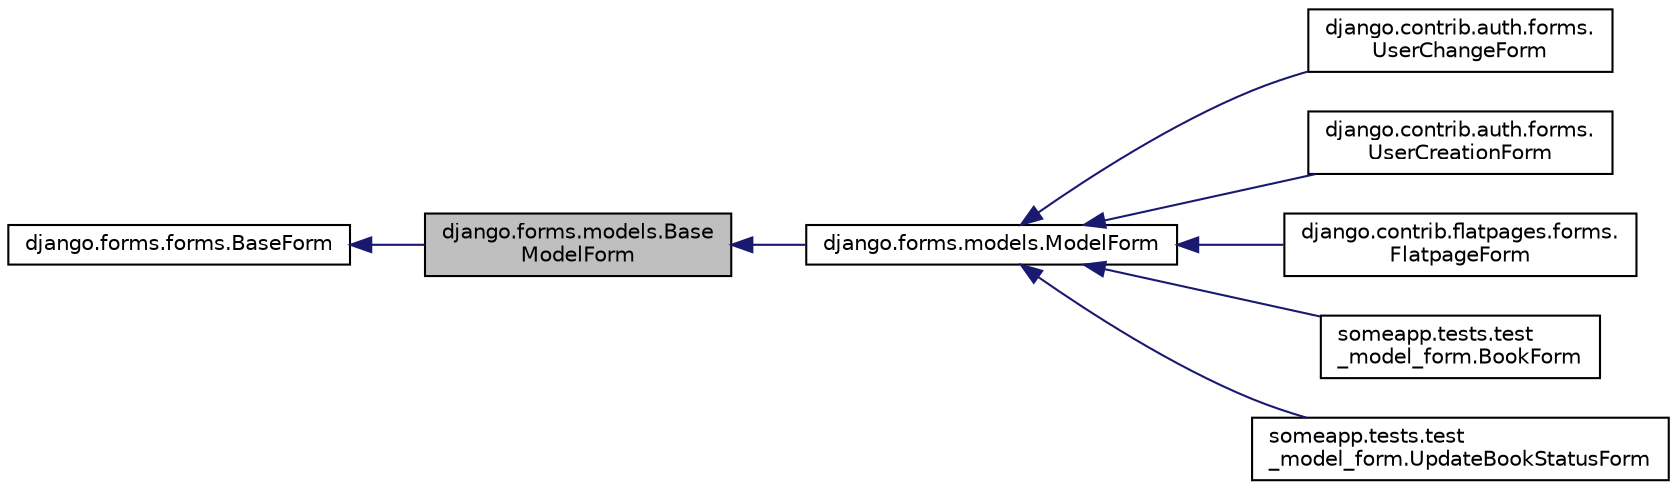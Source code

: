 digraph "django.forms.models.BaseModelForm"
{
 // LATEX_PDF_SIZE
  edge [fontname="Helvetica",fontsize="10",labelfontname="Helvetica",labelfontsize="10"];
  node [fontname="Helvetica",fontsize="10",shape=record];
  rankdir="LR";
  Node1 [label="django.forms.models.Base\lModelForm",height=0.2,width=0.4,color="black", fillcolor="grey75", style="filled", fontcolor="black",tooltip=" "];
  Node2 -> Node1 [dir="back",color="midnightblue",fontsize="10",style="solid"];
  Node2 [label="django.forms.forms.BaseForm",height=0.2,width=0.4,color="black", fillcolor="white", style="filled",URL="$classdjango_1_1forms_1_1forms_1_1_base_form.html",tooltip=" "];
  Node1 -> Node3 [dir="back",color="midnightblue",fontsize="10",style="solid"];
  Node3 [label="django.forms.models.ModelForm",height=0.2,width=0.4,color="black", fillcolor="white", style="filled",URL="$classdjango_1_1forms_1_1models_1_1_model_form.html",tooltip=" "];
  Node3 -> Node4 [dir="back",color="midnightblue",fontsize="10",style="solid"];
  Node4 [label="django.contrib.auth.forms.\lUserChangeForm",height=0.2,width=0.4,color="black", fillcolor="white", style="filled",URL="$classdjango_1_1contrib_1_1auth_1_1forms_1_1_user_change_form.html",tooltip=" "];
  Node3 -> Node5 [dir="back",color="midnightblue",fontsize="10",style="solid"];
  Node5 [label="django.contrib.auth.forms.\lUserCreationForm",height=0.2,width=0.4,color="black", fillcolor="white", style="filled",URL="$classdjango_1_1contrib_1_1auth_1_1forms_1_1_user_creation_form.html",tooltip=" "];
  Node3 -> Node6 [dir="back",color="midnightblue",fontsize="10",style="solid"];
  Node6 [label="django.contrib.flatpages.forms.\lFlatpageForm",height=0.2,width=0.4,color="black", fillcolor="white", style="filled",URL="$classdjango_1_1contrib_1_1flatpages_1_1forms_1_1_flatpage_form.html",tooltip=" "];
  Node3 -> Node7 [dir="back",color="midnightblue",fontsize="10",style="solid"];
  Node7 [label="someapp.tests.test\l_model_form.BookForm",height=0.2,width=0.4,color="black", fillcolor="white", style="filled",URL="$classsomeapp_1_1tests_1_1test__model__form_1_1_book_form.html",tooltip=" "];
  Node3 -> Node8 [dir="back",color="midnightblue",fontsize="10",style="solid"];
  Node8 [label="someapp.tests.test\l_model_form.UpdateBookStatusForm",height=0.2,width=0.4,color="black", fillcolor="white", style="filled",URL="$classsomeapp_1_1tests_1_1test__model__form_1_1_update_book_status_form.html",tooltip=" "];
}
